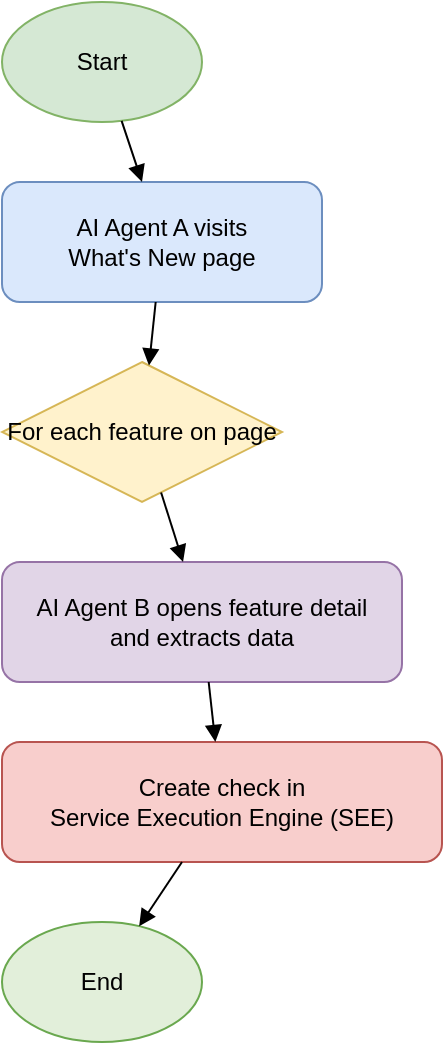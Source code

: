 <mxfile version="28.0.7">
  <diagram name="AI Workflow - What&#39;s New Processing" id="t-iDTg4Zb8wAfP9zAQ6o">
    <mxGraphModel dx="1018" dy="655" grid="1" gridSize="10" guides="1" tooltips="1" connect="1" arrows="1" fold="1" page="1" pageScale="1" pageWidth="850" pageHeight="1100" math="0" shadow="0">
      <root>
        <mxCell id="0" />
        <mxCell id="1" parent="0" />
        <mxCell id="start" value="Start" style="ellipse;whiteSpace=wrap;html=1;fillColor=#D5E8D4;strokeColor=#82B366;" vertex="1" parent="1">
          <mxGeometry x="100" y="60" width="100" height="60" as="geometry" />
        </mxCell>
        <mxCell id="agentA" value="AI Agent A visits &#xa;What&#39;s New page" style="rounded=1;whiteSpace=wrap;html=1;fillColor=#DAE8FC;strokeColor=#6C8EBF;" vertex="1" parent="1">
          <mxGeometry x="100" y="150" width="160" height="60" as="geometry" />
        </mxCell>
        <mxCell id="loop" value="For each feature on page" style="rhombus;whiteSpace=wrap;html=1;fillColor=#FFF2CC;strokeColor=#D6B656;" vertex="1" parent="1">
          <mxGeometry x="100" y="240" width="140" height="70" as="geometry" />
        </mxCell>
        <mxCell id="agentB" value="AI Agent B opens feature detail &#xa;and extracts data" style="rounded=1;whiteSpace=wrap;html=1;fillColor=#E1D5E7;strokeColor=#9673A6;" vertex="1" parent="1">
          <mxGeometry x="100" y="340" width="200" height="60" as="geometry" />
        </mxCell>
        <mxCell id="check" value="Create check in &#xa;Service Execution Engine (SEE)" style="rounded=1;whiteSpace=wrap;html=1;fillColor=#F8CECC;strokeColor=#B85450;" vertex="1" parent="1">
          <mxGeometry x="100" y="430" width="220" height="60" as="geometry" />
        </mxCell>
        <mxCell id="end" value="End" style="ellipse;whiteSpace=wrap;html=1;fillColor=#E2EFDA;strokeColor=#6AA84F;" vertex="1" parent="1">
          <mxGeometry x="100" y="520" width="100" height="60" as="geometry" />
        </mxCell>
        <mxCell id="edge1" style="endArrow=block;html=1;" edge="1" parent="1" source="start" target="agentA">
          <mxGeometry relative="1" as="geometry" />
        </mxCell>
        <mxCell id="edge2" style="endArrow=block;html=1;" edge="1" parent="1" source="agentA" target="loop">
          <mxGeometry relative="1" as="geometry" />
        </mxCell>
        <mxCell id="edge3" style="endArrow=block;html=1;" edge="1" parent="1" source="loop" target="agentB">
          <mxGeometry relative="1" as="geometry" />
        </mxCell>
        <mxCell id="edge4" style="endArrow=block;html=1;" edge="1" parent="1" source="agentB" target="check">
          <mxGeometry relative="1" as="geometry" />
        </mxCell>
        <mxCell id="edge5" style="endArrow=block;html=1;" edge="1" parent="1" source="check" target="end">
          <mxGeometry relative="1" as="geometry" />
        </mxCell>
      </root>
    </mxGraphModel>
  </diagram>
</mxfile>

